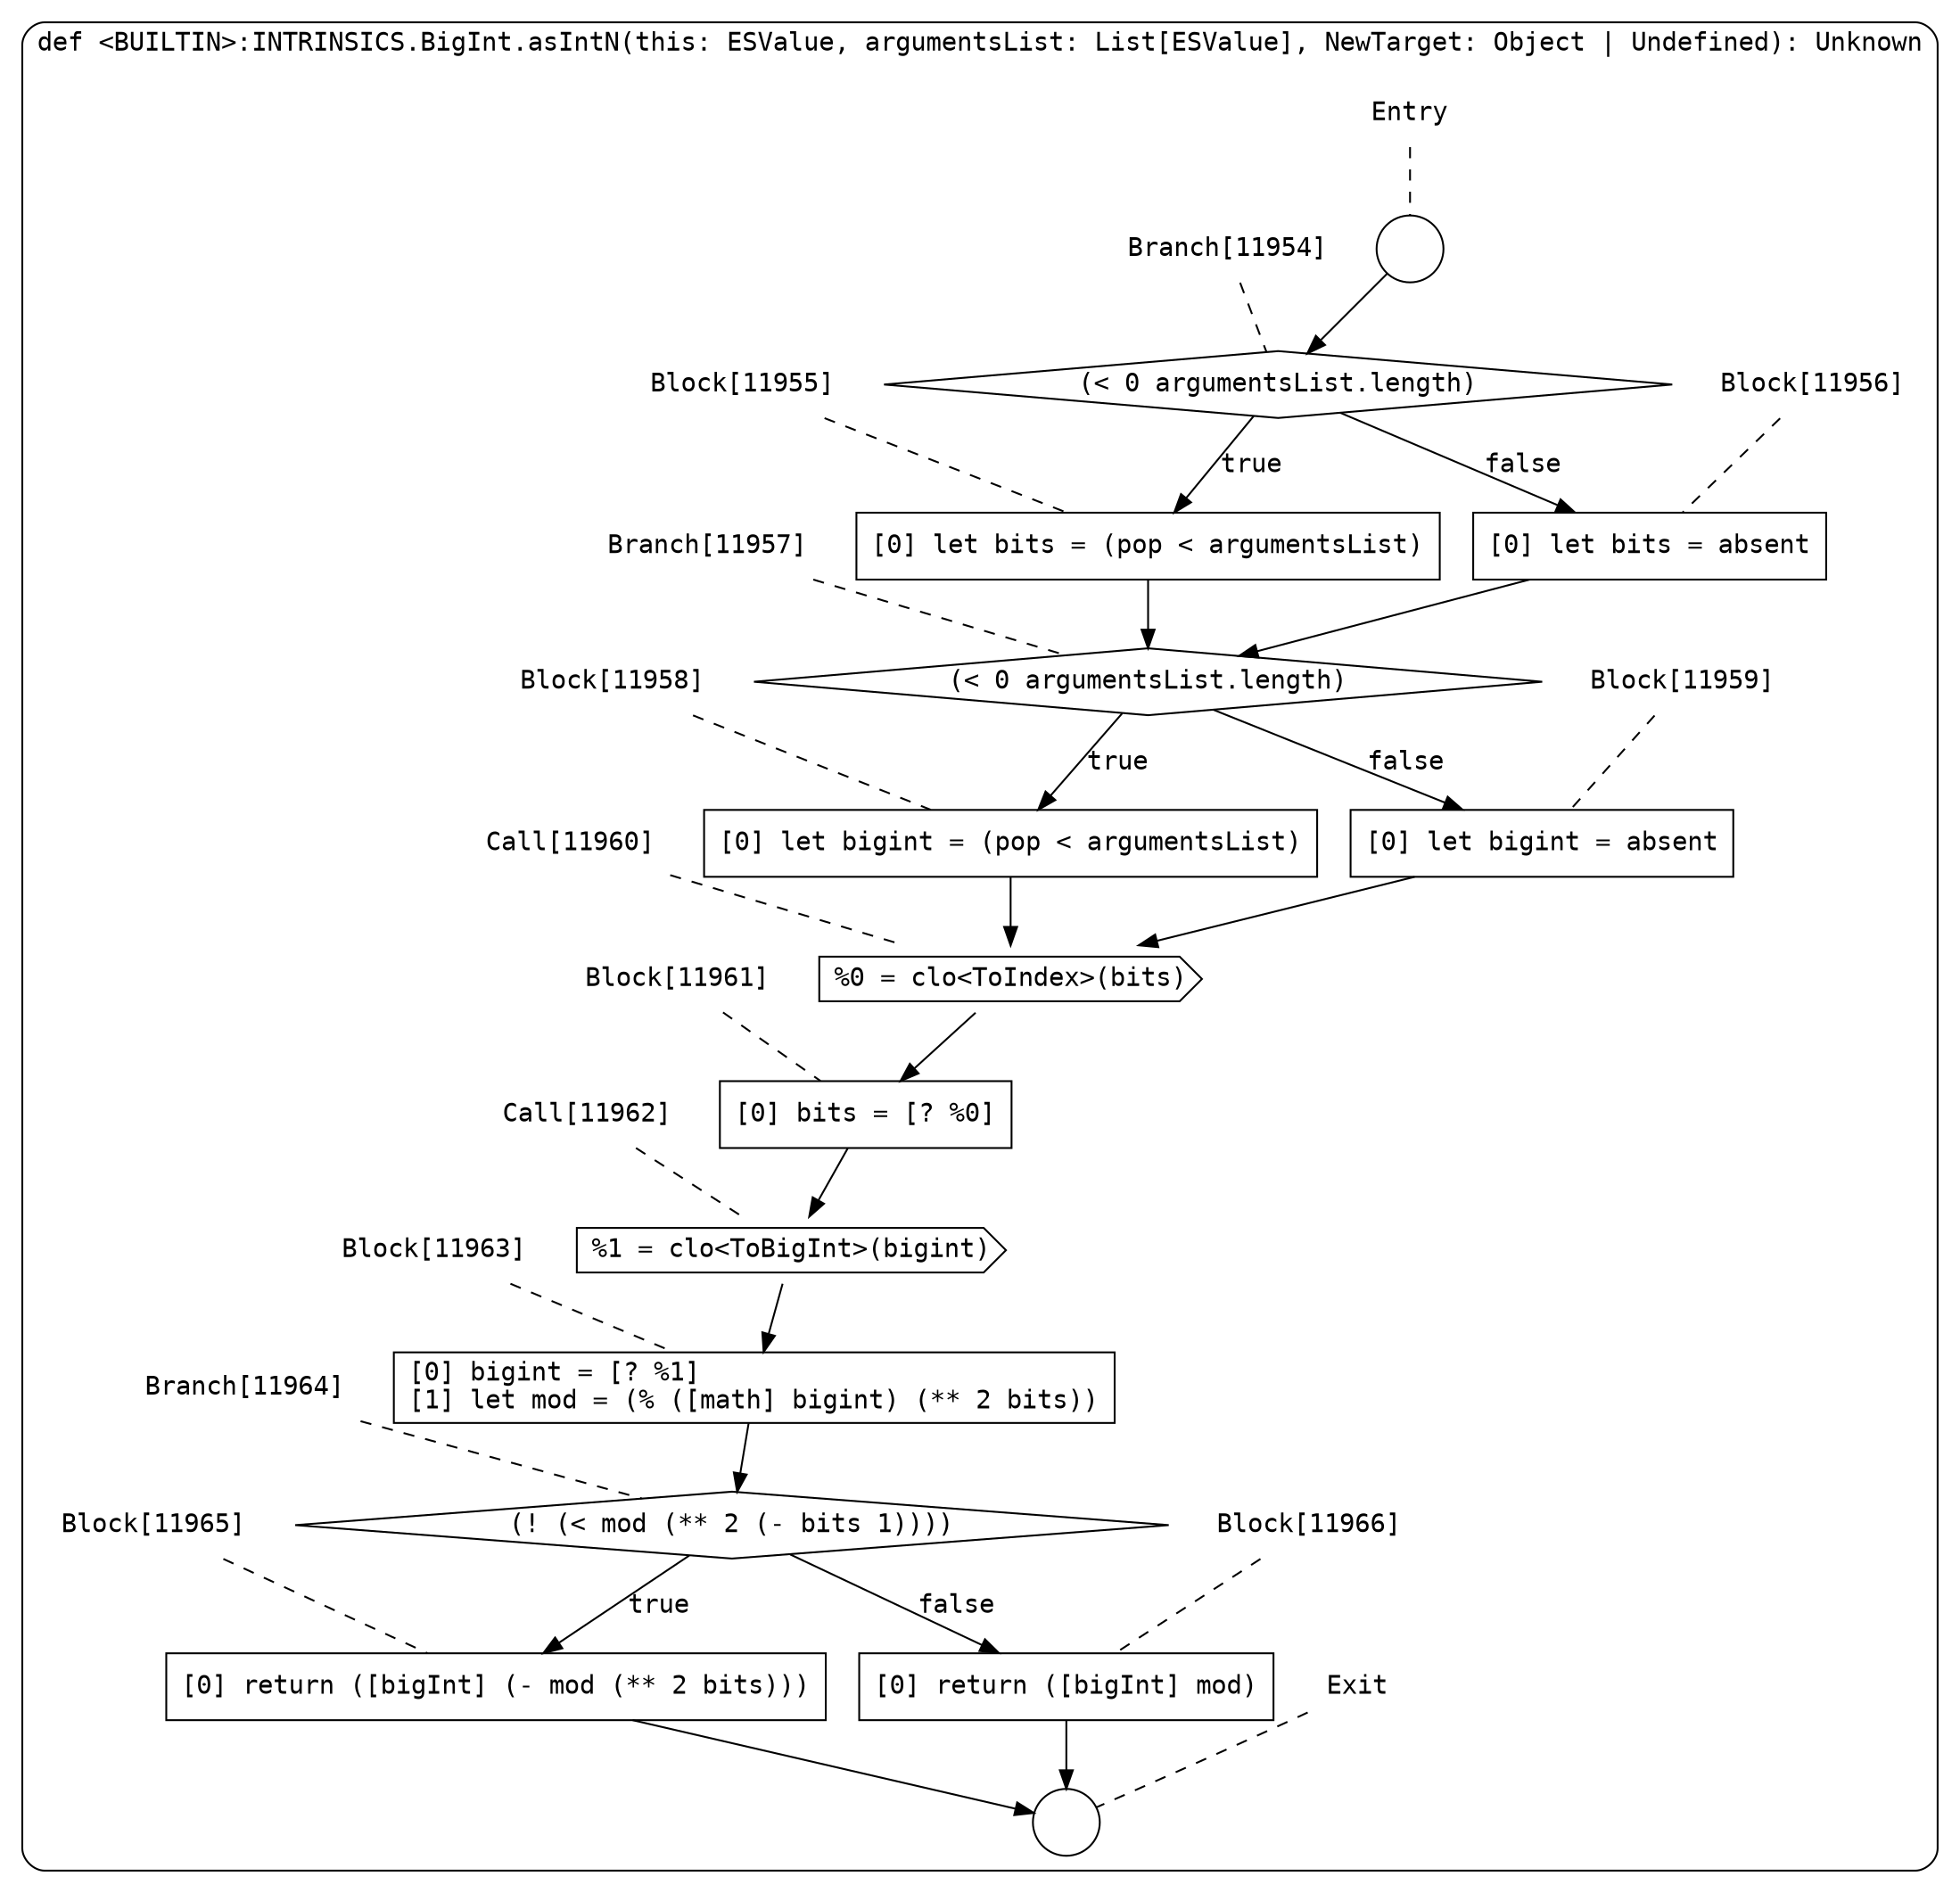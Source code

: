 digraph {
  graph [fontname = "Consolas"]
  node [fontname = "Consolas"]
  edge [fontname = "Consolas"]
  subgraph cluster2071 {
    label = "def <BUILTIN>:INTRINSICS.BigInt.asIntN(this: ESValue, argumentsList: List[ESValue], NewTarget: Object | Undefined): Unknown"
    style = rounded
    cluster2071_entry_name [shape=none, label=<<font color="black">Entry</font>>]
    cluster2071_entry_name -> cluster2071_entry [arrowhead=none, color="black", style=dashed]
    cluster2071_entry [shape=circle label=" " color="black" fillcolor="white" style=filled]
    cluster2071_entry -> node11954 [color="black"]
    cluster2071_exit_name [shape=none, label=<<font color="black">Exit</font>>]
    cluster2071_exit_name -> cluster2071_exit [arrowhead=none, color="black", style=dashed]
    cluster2071_exit [shape=circle label=" " color="black" fillcolor="white" style=filled]
    node11954_name [shape=none, label=<<font color="black">Branch[11954]</font>>]
    node11954_name -> node11954 [arrowhead=none, color="black", style=dashed]
    node11954 [shape=diamond, label=<<font color="black">(&lt; 0 argumentsList.length)</font>> color="black" fillcolor="white", style=filled]
    node11954 -> node11955 [label=<<font color="black">true</font>> color="black"]
    node11954 -> node11956 [label=<<font color="black">false</font>> color="black"]
    node11955_name [shape=none, label=<<font color="black">Block[11955]</font>>]
    node11955_name -> node11955 [arrowhead=none, color="black", style=dashed]
    node11955 [shape=box, label=<<font color="black">[0] let bits = (pop &lt; argumentsList)<BR ALIGN="LEFT"/></font>> color="black" fillcolor="white", style=filled]
    node11955 -> node11957 [color="black"]
    node11956_name [shape=none, label=<<font color="black">Block[11956]</font>>]
    node11956_name -> node11956 [arrowhead=none, color="black", style=dashed]
    node11956 [shape=box, label=<<font color="black">[0] let bits = absent<BR ALIGN="LEFT"/></font>> color="black" fillcolor="white", style=filled]
    node11956 -> node11957 [color="black"]
    node11957_name [shape=none, label=<<font color="black">Branch[11957]</font>>]
    node11957_name -> node11957 [arrowhead=none, color="black", style=dashed]
    node11957 [shape=diamond, label=<<font color="black">(&lt; 0 argumentsList.length)</font>> color="black" fillcolor="white", style=filled]
    node11957 -> node11958 [label=<<font color="black">true</font>> color="black"]
    node11957 -> node11959 [label=<<font color="black">false</font>> color="black"]
    node11958_name [shape=none, label=<<font color="black">Block[11958]</font>>]
    node11958_name -> node11958 [arrowhead=none, color="black", style=dashed]
    node11958 [shape=box, label=<<font color="black">[0] let bigint = (pop &lt; argumentsList)<BR ALIGN="LEFT"/></font>> color="black" fillcolor="white", style=filled]
    node11958 -> node11960 [color="black"]
    node11959_name [shape=none, label=<<font color="black">Block[11959]</font>>]
    node11959_name -> node11959 [arrowhead=none, color="black", style=dashed]
    node11959 [shape=box, label=<<font color="black">[0] let bigint = absent<BR ALIGN="LEFT"/></font>> color="black" fillcolor="white", style=filled]
    node11959 -> node11960 [color="black"]
    node11960_name [shape=none, label=<<font color="black">Call[11960]</font>>]
    node11960_name -> node11960 [arrowhead=none, color="black", style=dashed]
    node11960 [shape=cds, label=<<font color="black">%0 = clo&lt;ToIndex&gt;(bits)</font>> color="black" fillcolor="white", style=filled]
    node11960 -> node11961 [color="black"]
    node11961_name [shape=none, label=<<font color="black">Block[11961]</font>>]
    node11961_name -> node11961 [arrowhead=none, color="black", style=dashed]
    node11961 [shape=box, label=<<font color="black">[0] bits = [? %0]<BR ALIGN="LEFT"/></font>> color="black" fillcolor="white", style=filled]
    node11961 -> node11962 [color="black"]
    node11962_name [shape=none, label=<<font color="black">Call[11962]</font>>]
    node11962_name -> node11962 [arrowhead=none, color="black", style=dashed]
    node11962 [shape=cds, label=<<font color="black">%1 = clo&lt;ToBigInt&gt;(bigint)</font>> color="black" fillcolor="white", style=filled]
    node11962 -> node11963 [color="black"]
    node11963_name [shape=none, label=<<font color="black">Block[11963]</font>>]
    node11963_name -> node11963 [arrowhead=none, color="black", style=dashed]
    node11963 [shape=box, label=<<font color="black">[0] bigint = [? %1]<BR ALIGN="LEFT"/>[1] let mod = (% ([math] bigint) (** 2 bits))<BR ALIGN="LEFT"/></font>> color="black" fillcolor="white", style=filled]
    node11963 -> node11964 [color="black"]
    node11964_name [shape=none, label=<<font color="black">Branch[11964]</font>>]
    node11964_name -> node11964 [arrowhead=none, color="black", style=dashed]
    node11964 [shape=diamond, label=<<font color="black">(! (&lt; mod (** 2 (- bits 1))))</font>> color="black" fillcolor="white", style=filled]
    node11964 -> node11965 [label=<<font color="black">true</font>> color="black"]
    node11964 -> node11966 [label=<<font color="black">false</font>> color="black"]
    node11965_name [shape=none, label=<<font color="black">Block[11965]</font>>]
    node11965_name -> node11965 [arrowhead=none, color="black", style=dashed]
    node11965 [shape=box, label=<<font color="black">[0] return ([bigInt] (- mod (** 2 bits)))<BR ALIGN="LEFT"/></font>> color="black" fillcolor="white", style=filled]
    node11965 -> cluster2071_exit [color="black"]
    node11966_name [shape=none, label=<<font color="black">Block[11966]</font>>]
    node11966_name -> node11966 [arrowhead=none, color="black", style=dashed]
    node11966 [shape=box, label=<<font color="black">[0] return ([bigInt] mod)<BR ALIGN="LEFT"/></font>> color="black" fillcolor="white", style=filled]
    node11966 -> cluster2071_exit [color="black"]
  }
}